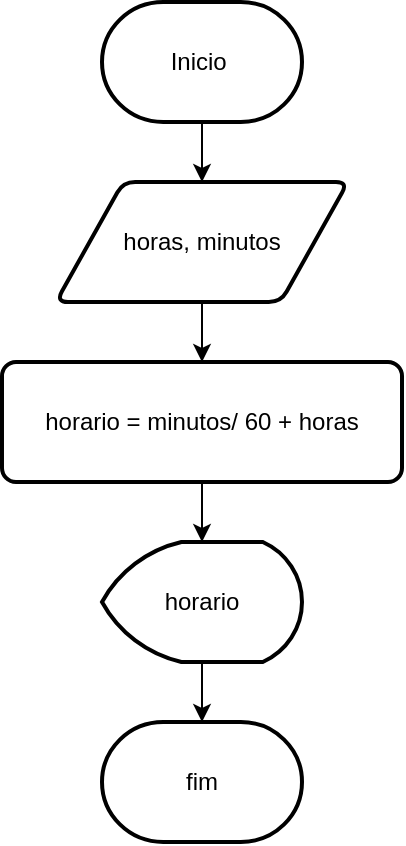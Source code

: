 <mxfile version="18.0.2" type="device"><diagram id="jr85JkW09dTifT3k-eUG" name="Page-1"><mxGraphModel dx="1102" dy="1783" grid="1" gridSize="10" guides="1" tooltips="1" connect="1" arrows="1" fold="1" page="1" pageScale="1" pageWidth="827" pageHeight="1169" math="0" shadow="0"><root><mxCell id="0"/><mxCell id="1" parent="0"/><mxCell id="ISq8b_xKO5qwZ7Sfqe3s-3" value="" style="edgeStyle=orthogonalEdgeStyle;rounded=0;orthogonalLoop=1;jettySize=auto;html=1;" edge="1" parent="1" source="ISq8b_xKO5qwZ7Sfqe3s-1" target="ISq8b_xKO5qwZ7Sfqe3s-2"><mxGeometry relative="1" as="geometry"/></mxCell><mxCell id="ISq8b_xKO5qwZ7Sfqe3s-1" value="Inicio&amp;nbsp;" style="strokeWidth=2;html=1;shape=mxgraph.flowchart.terminator;whiteSpace=wrap;" vertex="1" parent="1"><mxGeometry x="364" width="100" height="60" as="geometry"/></mxCell><mxCell id="ISq8b_xKO5qwZ7Sfqe3s-5" value="" style="edgeStyle=orthogonalEdgeStyle;rounded=0;orthogonalLoop=1;jettySize=auto;html=1;" edge="1" parent="1" source="ISq8b_xKO5qwZ7Sfqe3s-2" target="ISq8b_xKO5qwZ7Sfqe3s-4"><mxGeometry relative="1" as="geometry"/></mxCell><mxCell id="ISq8b_xKO5qwZ7Sfqe3s-2" value="horas, minutos" style="shape=parallelogram;html=1;strokeWidth=2;perimeter=parallelogramPerimeter;whiteSpace=wrap;rounded=1;arcSize=12;size=0.23;" vertex="1" parent="1"><mxGeometry x="341" y="90" width="146" height="60" as="geometry"/></mxCell><mxCell id="ISq8b_xKO5qwZ7Sfqe3s-8" value="" style="edgeStyle=orthogonalEdgeStyle;rounded=0;orthogonalLoop=1;jettySize=auto;html=1;" edge="1" parent="1" source="ISq8b_xKO5qwZ7Sfqe3s-4" target="ISq8b_xKO5qwZ7Sfqe3s-6"><mxGeometry relative="1" as="geometry"/></mxCell><mxCell id="ISq8b_xKO5qwZ7Sfqe3s-4" value="horario = minutos/ 60 + horas" style="rounded=1;whiteSpace=wrap;html=1;absoluteArcSize=1;arcSize=14;strokeWidth=2;" vertex="1" parent="1"><mxGeometry x="314" y="180" width="200" height="60" as="geometry"/></mxCell><mxCell id="ISq8b_xKO5qwZ7Sfqe3s-9" value="" style="edgeStyle=orthogonalEdgeStyle;rounded=0;orthogonalLoop=1;jettySize=auto;html=1;" edge="1" parent="1" source="ISq8b_xKO5qwZ7Sfqe3s-6" target="ISq8b_xKO5qwZ7Sfqe3s-7"><mxGeometry relative="1" as="geometry"/></mxCell><mxCell id="ISq8b_xKO5qwZ7Sfqe3s-6" value="horario" style="strokeWidth=2;html=1;shape=mxgraph.flowchart.display;whiteSpace=wrap;" vertex="1" parent="1"><mxGeometry x="364" y="270" width="100" height="60" as="geometry"/></mxCell><mxCell id="ISq8b_xKO5qwZ7Sfqe3s-7" value="fim" style="strokeWidth=2;html=1;shape=mxgraph.flowchart.terminator;whiteSpace=wrap;" vertex="1" parent="1"><mxGeometry x="364" y="360" width="100" height="60" as="geometry"/></mxCell></root></mxGraphModel></diagram></mxfile>